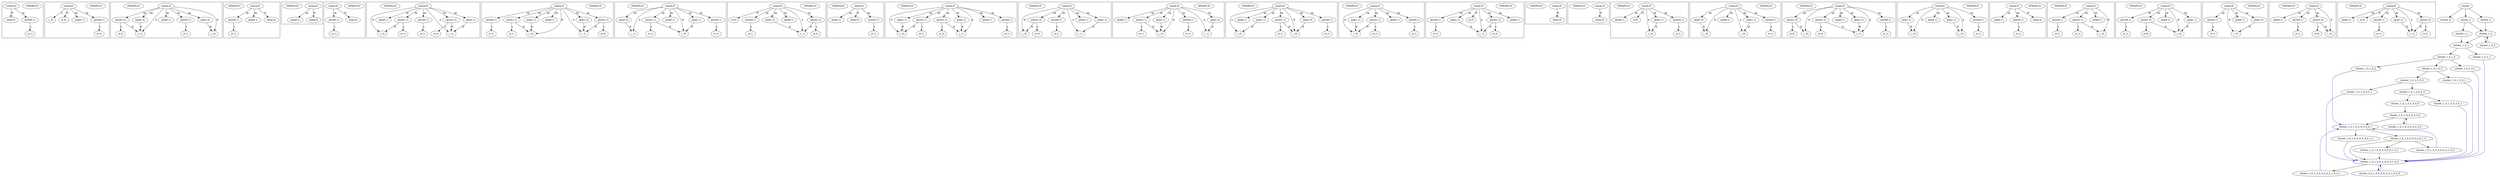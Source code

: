 digraph KMTree {

    subgraph cluster_1_1 {
        
        cluster_1_1__2 [label="(NWAPS,0)"];
        cluster_1_1__0 [label="(emp,0)"];
        cluster_1_1__4 [label="(x,1)"];
        cluster_1_1__3 [label="(stack,0)"];
        cluster_1_1__1 [label="(push0,1)"];
        cluster_1_1__1 -> cluster_1_1__4 [label="x"];
        cluster_1_1__3 -> cluster_1_1__0 [label="H"];
        cluster_1_1__3 -> cluster_1_1__1 [label="op"];
    }
    subgraph cluster_1_0_1_0_2 {
        
        cluster_1_0_1_0_2__3 [label="(_,0)"];
        cluster_1_0_1_0_2__1 [label="(x,0)"];
        cluster_1_0_1_0_2__4 [label="(NWAPS,0)"];
        cluster_1_0_1_0_2__6 [label="(x,1)"];
        cluster_1_0_1_0_2__0 [label="(pop0,1)"];
        cluster_1_0_1_0_2__5 [label="(stack,0)"];
        cluster_1_0_1_0_2__2 [label="(push0,1)"];
        cluster_1_0_1_0_2__2 -> cluster_1_0_1_0_2__6 [label="x"];
        cluster_1_0_1_0_2__5 -> cluster_1_0_1_0_2__2 [label="op"];
        cluster_1_0_1_0_2__5 -> cluster_1_0_1_0_2__0 [label="op"];
        cluster_1_0_1_0_2__5 -> cluster_1_0_1_0_2__1 [label="H"];
        cluster_1_0_1_0_2__5 -> cluster_1_0_1_0_2__3 [label="A"];
    }
    subgraph cluster_1_0_1_0_0_0_0_0_0_1_1 {
        
        cluster_1_0_1_0_0_0_0_0_0_1_1__5 [label="(x,2)"];
        cluster_1_0_1_0_0_0_0_0_0_1_1__1 [label="(_,1)"];
        cluster_1_0_1_0_0_0_0_0_0_1_1__9 [label="(stack,0)"];
        cluster_1_0_1_0_0_0_0_0_0_1_1__0 [label="(pop1,2)"];
        cluster_1_0_1_0_0_0_0_0_0_1_1__3 [label="(push0,1)"];
        cluster_1_0_1_0_0_0_0_0_0_1_1__2 [label="(pop0,1)"];
        cluster_1_0_1_0_0_0_0_0_0_1_1__4 [label="(_,0)"];
        cluster_1_0_1_0_0_0_0_0_0_1_1__8 [label="(NWAPS,0)"];
        cluster_1_0_1_0_0_0_0_0_0_1_1__7 [label="(push1,2)"];
        cluster_1_0_1_0_0_0_0_0_0_1_1__6 [label="(pop1,0)"];
        cluster_1_0_1_0_0_0_0_0_0_1_1__10 [label="(x,1)"];
        cluster_1_0_1_0_0_0_0_0_0_1_1__0 -> cluster_1_0_1_0_0_0_0_0_0_1_1__1 [label="H"];
        cluster_1_0_1_0_0_0_0_0_0_1_1__3 -> cluster_1_0_1_0_0_0_0_0_0_1_1__10 [label="x"];
        cluster_1_0_1_0_0_0_0_0_0_1_1__6 -> cluster_1_0_1_0_0_0_0_0_0_1_1__4 [label="H"];
        cluster_1_0_1_0_0_0_0_0_0_1_1__7 -> cluster_1_0_1_0_0_0_0_0_0_1_1__5 [label="x"];
        cluster_1_0_1_0_0_0_0_0_0_1_1__7 -> cluster_1_0_1_0_0_0_0_0_0_1_1__1 [label="H"];
        cluster_1_0_1_0_0_0_0_0_0_1_1__9 -> cluster_1_0_1_0_0_0_0_0_0_1_1__4 [label="H"];
        cluster_1_0_1_0_0_0_0_0_0_1_1__9 -> cluster_1_0_1_0_0_0_0_0_0_1_1__0 [label="op"];
        cluster_1_0_1_0_0_0_0_0_0_1_1__9 -> cluster_1_0_1_0_0_0_0_0_0_1_1__2 [label="op"];
        cluster_1_0_1_0_0_0_0_0_0_1_1__9 -> cluster_1_0_1_0_0_0_0_0_0_1_1__6 [label="op"];
        cluster_1_0_1_0_0_0_0_0_0_1_1__9 -> cluster_1_0_1_0_0_0_0_0_0_1_1__7 [label="op"];
        cluster_1_0_1_0_0_0_0_0_0_1_1__9 -> cluster_1_0_1_0_0_0_0_0_0_1_1__3 [label="op"];
        cluster_1_0_1_0_0_0_0_0_0_1_1__9 -> cluster_1_0_1_0_0_0_0_0_0_1_1__1 [label="A"];
    }
    subgraph cluster_1_0 {
        
        cluster_1_0__3 [label="(push0,1)"];
        cluster_1_0__2 [label="(pop0,1)"];
        cluster_1_0__5 [label="(x,1)"];
        cluster_1_0__0 [label="(stack,0)"];
        cluster_1_0__1 [label="(emp,0)"];
        cluster_1_0__4 [label="(SPAWN,0)"];
        cluster_1_0__0 -> cluster_1_0__1 [label="H"];
        cluster_1_0__0 -> cluster_1_0__3 [label="op"];
        cluster_1_0__0 -> cluster_1_0__2 [label="op"];
        cluster_1_0__3 -> cluster_1_0__5 [label="x"];
    }
    subgraph cluster_2 {
        
        cluster_2__0 [label="(stack,0)"];
        cluster_2__1 [label="(SPAWN,0)"];
        cluster_2__2 [label="(pop0,1)"];
        cluster_2__3 [label="(emp,0)"];
        cluster_2__0 -> cluster_2__3 [label="H"];
        cluster_2__0 -> cluster_2__2 [label="op"];
    }
    subgraph cluster_1 {
        
        cluster_1__1 [label="(push0,1)"];
        cluster_1__3 [label="(SPAWN,0)"];
        cluster_1__0 [label="(emp,0)"];
        cluster_1__2 [label="(stack,0)"];
        cluster_1__4 [label="(x,1)"];
        cluster_1__1 -> cluster_1__4 [label="x"];
        cluster_1__2 -> cluster_1__0 [label="H"];
        cluster_1__2 -> cluster_1__1 [label="op"];
    }
    subgraph cluster_1_0_1_0_0_0_0_0_0_1_0_1 {
        
        cluster_1_0_1_0_0_0_0_0_0_1_0_1__11 [label="(x,1)"];
        cluster_1_0_1_0_0_0_0_0_0_1_0_1__1 [label="(pop1,2)"];
        cluster_1_0_1_0_0_0_0_0_0_1_0_1__3 [label="(pop0,1)"];
        cluster_1_0_1_0_0_0_0_0_0_1_0_1__0 [label="(_,0)"];
        cluster_1_0_1_0_0_0_0_0_0_1_0_1__10 [label="(x,1)"];
        cluster_1_0_1_0_0_0_0_0_0_1_0_1__9 [label="(push1,1)"];
        cluster_1_0_1_0_0_0_0_0_0_1_0_1__6 [label="(push0,1)"];
        cluster_1_0_1_0_0_0_0_0_0_1_0_1__5 [label="(stack,0)"];
        cluster_1_0_1_0_0_0_0_0_0_1_0_1__7 [label="(x,2)"];
        cluster_1_0_1_0_0_0_0_0_0_1_0_1__8 [label="(push1,2)"];
        cluster_1_0_1_0_0_0_0_0_0_1_0_1__4 [label="(NWAPS,0)"];
        cluster_1_0_1_0_0_0_0_0_0_1_0_1__2 [label="(_,1)"];
        cluster_1_0_1_0_0_0_0_0_0_1_0_1__1 -> cluster_1_0_1_0_0_0_0_0_0_1_0_1__2 [label="H"];
        cluster_1_0_1_0_0_0_0_0_0_1_0_1__5 -> cluster_1_0_1_0_0_0_0_0_0_1_0_1__0 [label="H"];
        cluster_1_0_1_0_0_0_0_0_0_1_0_1__5 -> cluster_1_0_1_0_0_0_0_0_0_1_0_1__6 [label="op"];
        cluster_1_0_1_0_0_0_0_0_0_1_0_1__5 -> cluster_1_0_1_0_0_0_0_0_0_1_0_1__8 [label="op"];
        cluster_1_0_1_0_0_0_0_0_0_1_0_1__5 -> cluster_1_0_1_0_0_0_0_0_0_1_0_1__3 [label="op"];
        cluster_1_0_1_0_0_0_0_0_0_1_0_1__5 -> cluster_1_0_1_0_0_0_0_0_0_1_0_1__1 [label="op"];
        cluster_1_0_1_0_0_0_0_0_0_1_0_1__5 -> cluster_1_0_1_0_0_0_0_0_0_1_0_1__9 [label="op"];
        cluster_1_0_1_0_0_0_0_0_0_1_0_1__5 -> cluster_1_0_1_0_0_0_0_0_0_1_0_1__2 [label="A"];
        cluster_1_0_1_0_0_0_0_0_0_1_0_1__6 -> cluster_1_0_1_0_0_0_0_0_0_1_0_1__11 [label="x"];
        cluster_1_0_1_0_0_0_0_0_0_1_0_1__8 -> cluster_1_0_1_0_0_0_0_0_0_1_0_1__7 [label="x"];
        cluster_1_0_1_0_0_0_0_0_0_1_0_1__8 -> cluster_1_0_1_0_0_0_0_0_0_1_0_1__2 [label="H"];
        cluster_1_0_1_0_0_0_0_0_0_1_0_1__9 -> cluster_1_0_1_0_0_0_0_0_0_1_0_1__10 [label="x"];
        cluster_1_0_1_0_0_0_0_0_0_1_0_1__9 -> cluster_1_0_1_0_0_0_0_0_0_1_0_1__0 [label="H"];
    }
    subgraph cluster_1_0_1_0_0_0_0_0_0_1_0_0 {
        
        cluster_1_0_1_0_0_0_0_0_0_1_0_0__8 [label="(push1,1)"];
        cluster_1_0_1_0_0_0_0_0_0_1_0_0__3 [label="(_,1)"];
        cluster_1_0_1_0_0_0_0_0_0_1_0_0__2 [label="(NWAPS,0)"];
        cluster_1_0_1_0_0_0_0_0_0_1_0_0__6 [label="(push0,1)"];
        cluster_1_0_1_0_0_0_0_0_0_1_0_0__7 [label="(x,2)"];
        cluster_1_0_1_0_0_0_0_0_0_1_0_0__12 [label="(x,1)"];
        cluster_1_0_1_0_0_0_0_0_0_1_0_0__4 [label="(pop0,1)"];
        cluster_1_0_1_0_0_0_0_0_0_1_0_0__1 [label="(pop1,2)"];
        cluster_1_0_1_0_0_0_0_0_0_1_0_0__5 [label="(pop1,1)"];
        cluster_1_0_1_0_0_0_0_0_0_1_0_0__11 [label="(x,1)"];
        cluster_1_0_1_0_0_0_0_0_0_1_0_0__0 [label="(_,0)"];
        cluster_1_0_1_0_0_0_0_0_0_1_0_0__10 [label="(stack,0)"];
        cluster_1_0_1_0_0_0_0_0_0_1_0_0__9 [label="(push1,2)"];
        cluster_1_0_1_0_0_0_0_0_0_1_0_0__1 -> cluster_1_0_1_0_0_0_0_0_0_1_0_0__3 [label="H"];
        cluster_1_0_1_0_0_0_0_0_0_1_0_0__5 -> cluster_1_0_1_0_0_0_0_0_0_1_0_0__0 [label="H"];
        cluster_1_0_1_0_0_0_0_0_0_1_0_0__6 -> cluster_1_0_1_0_0_0_0_0_0_1_0_0__11 [label="x"];
        cluster_1_0_1_0_0_0_0_0_0_1_0_0__8 -> cluster_1_0_1_0_0_0_0_0_0_1_0_0__12 [label="x"];
        cluster_1_0_1_0_0_0_0_0_0_1_0_0__8 -> cluster_1_0_1_0_0_0_0_0_0_1_0_0__0 [label="H"];
        cluster_1_0_1_0_0_0_0_0_0_1_0_0__9 -> cluster_1_0_1_0_0_0_0_0_0_1_0_0__7 [label="x"];
        cluster_1_0_1_0_0_0_0_0_0_1_0_0__9 -> cluster_1_0_1_0_0_0_0_0_0_1_0_0__3 [label="H"];
        cluster_1_0_1_0_0_0_0_0_0_1_0_0__10 -> cluster_1_0_1_0_0_0_0_0_0_1_0_0__0 [label="H"];
        cluster_1_0_1_0_0_0_0_0_0_1_0_0__10 -> cluster_1_0_1_0_0_0_0_0_0_1_0_0__5 [label="op"];
        cluster_1_0_1_0_0_0_0_0_0_1_0_0__10 -> cluster_1_0_1_0_0_0_0_0_0_1_0_0__4 [label="op"];
        cluster_1_0_1_0_0_0_0_0_0_1_0_0__10 -> cluster_1_0_1_0_0_0_0_0_0_1_0_0__1 [label="op"];
        cluster_1_0_1_0_0_0_0_0_0_1_0_0__10 -> cluster_1_0_1_0_0_0_0_0_0_1_0_0__9 [label="op"];
        cluster_1_0_1_0_0_0_0_0_0_1_0_0__10 -> cluster_1_0_1_0_0_0_0_0_0_1_0_0__6 [label="op"];
        cluster_1_0_1_0_0_0_0_0_0_1_0_0__10 -> cluster_1_0_1_0_0_0_0_0_0_1_0_0__8 [label="op"];
        cluster_1_0_1_0_0_0_0_0_0_1_0_0__10 -> cluster_1_0_1_0_0_0_0_0_0_1_0_0__3 [label="A"];
    }
    subgraph cluster_1_0_1_0_0_0_0_0_0 {
        
        cluster_1_0_1_0_0_0_0_0_0__5 [label="(push1,1)"];
        cluster_1_0_1_0_0_0_0_0_0__10 [label="(x,1)"];
        cluster_1_0_1_0_0_0_0_0_0__2 [label="(pop1,2)"];
        cluster_1_0_1_0_0_0_0_0_0__8 [label="(stack,0)"];
        cluster_1_0_1_0_0_0_0_0_0__4 [label="(_,1)"];
        cluster_1_0_1_0_0_0_0_0_0__0 [label="(pop0,1)"];
        cluster_1_0_1_0_0_0_0_0_0__1 [label="(NWAPS,0)"];
        cluster_1_0_1_0_0_0_0_0_0__9 [label="(_,0)"];
        cluster_1_0_1_0_0_0_0_0_0__3 [label="(push0,1)"];
        cluster_1_0_1_0_0_0_0_0_0__6 [label="(x,1)"];
        cluster_1_0_1_0_0_0_0_0_0__7 [label="(pop1,1)"];
        cluster_1_0_1_0_0_0_0_0_0__2 -> cluster_1_0_1_0_0_0_0_0_0__4 [label="H"];
        cluster_1_0_1_0_0_0_0_0_0__3 -> cluster_1_0_1_0_0_0_0_0_0__10 [label="x"];
        cluster_1_0_1_0_0_0_0_0_0__5 -> cluster_1_0_1_0_0_0_0_0_0__6 [label="x"];
        cluster_1_0_1_0_0_0_0_0_0__5 -> cluster_1_0_1_0_0_0_0_0_0__9 [label="H"];
        cluster_1_0_1_0_0_0_0_0_0__7 -> cluster_1_0_1_0_0_0_0_0_0__9 [label="H"];
        cluster_1_0_1_0_0_0_0_0_0__8 -> cluster_1_0_1_0_0_0_0_0_0__9 [label="H"];
        cluster_1_0_1_0_0_0_0_0_0__8 -> cluster_1_0_1_0_0_0_0_0_0__0 [label="op"];
        cluster_1_0_1_0_0_0_0_0_0__8 -> cluster_1_0_1_0_0_0_0_0_0__3 [label="op"];
        cluster_1_0_1_0_0_0_0_0_0__8 -> cluster_1_0_1_0_0_0_0_0_0__7 [label="op"];
        cluster_1_0_1_0_0_0_0_0_0__8 -> cluster_1_0_1_0_0_0_0_0_0__5 [label="op"];
        cluster_1_0_1_0_0_0_0_0_0__8 -> cluster_1_0_1_0_0_0_0_0_0__2 [label="op"];
        cluster_1_0_1_0_0_0_0_0_0__8 -> cluster_1_0_1_0_0_0_0_0_0__4 [label="A"];
    }
    subgraph cluster_1_0_1_0_0_0_0_0_0_1_0_0_1 {
        
        cluster_1_0_1_0_0_0_0_0_0_1_0_0_1__3 [label="(x,0)"];
        cluster_1_0_1_0_0_0_0_0_0_1_0_0_1__5 [label="(push0,1)"];
        cluster_1_0_1_0_0_0_0_0_0_1_0_0_1__1 [label="(_,1)"];
        cluster_1_0_1_0_0_0_0_0_0_1_0_0_1__2 [label="(pop0,1)"];
        cluster_1_0_1_0_0_0_0_0_0_1_0_0_1__8 [label="(NWAPS,0)"];
        cluster_1_0_1_0_0_0_0_0_0_1_0_0_1__6 [label="(x,2)"];
        cluster_1_0_1_0_0_0_0_0_0_1_0_0_1__7 [label="(push1,2)"];
        cluster_1_0_1_0_0_0_0_0_0_1_0_0_1__4 [label="(stack,0)"];
        cluster_1_0_1_0_0_0_0_0_0_1_0_0_1__9 [label="(x,1)"];
        cluster_1_0_1_0_0_0_0_0_0_1_0_0_1__0 [label="(pop1,2)"];
        cluster_1_0_1_0_0_0_0_0_0_1_0_0_1__0 -> cluster_1_0_1_0_0_0_0_0_0_1_0_0_1__1 [label="H"];
        cluster_1_0_1_0_0_0_0_0_0_1_0_0_1__4 -> cluster_1_0_1_0_0_0_0_0_0_1_0_0_1__3 [label="H"];
        cluster_1_0_1_0_0_0_0_0_0_1_0_0_1__4 -> cluster_1_0_1_0_0_0_0_0_0_1_0_0_1__0 [label="op"];
        cluster_1_0_1_0_0_0_0_0_0_1_0_0_1__4 -> cluster_1_0_1_0_0_0_0_0_0_1_0_0_1__2 [label="op"];
        cluster_1_0_1_0_0_0_0_0_0_1_0_0_1__4 -> cluster_1_0_1_0_0_0_0_0_0_1_0_0_1__5 [label="op"];
        cluster_1_0_1_0_0_0_0_0_0_1_0_0_1__4 -> cluster_1_0_1_0_0_0_0_0_0_1_0_0_1__7 [label="op"];
        cluster_1_0_1_0_0_0_0_0_0_1_0_0_1__4 -> cluster_1_0_1_0_0_0_0_0_0_1_0_0_1__1 [label="A"];
        cluster_1_0_1_0_0_0_0_0_0_1_0_0_1__5 -> cluster_1_0_1_0_0_0_0_0_0_1_0_0_1__9 [label="x"];
        cluster_1_0_1_0_0_0_0_0_0_1_0_0_1__7 -> cluster_1_0_1_0_0_0_0_0_0_1_0_0_1__6 [label="x"];
        cluster_1_0_1_0_0_0_0_0_0_1_0_0_1__7 -> cluster_1_0_1_0_0_0_0_0_0_1_0_0_1__1 [label="H"];
    }
    subgraph cluster_1_0_0 {
        
        cluster_1_0_0__4 [label="(stack,0)"];
        cluster_1_0_0__1 [label="(pop0,1)"];
        cluster_1_0_0__0 [label="(emp,0)"];
        cluster_1_0_0__5 [label="(x,1)"];
        cluster_1_0_0__2 [label="(push0,1)"];
        cluster_1_0_0__3 [label="(SPAWN,0)"];
        cluster_1_0_0__2 -> cluster_1_0_0__5 [label="x"];
        cluster_1_0_0__4 -> cluster_1_0_0__0 [label="H"];
        cluster_1_0_0__4 -> cluster_1_0_0__2 [label="op"];
        cluster_1_0_0__4 -> cluster_1_0_0__1 [label="op"];
    }
    subgraph cluster_1_0_1_0_0_0_0_0_0_1_0_0_0 {
        
        cluster_1_0_1_0_0_0_0_0_0_1_0_0_0__3 [label="(_,0)"];
        cluster_1_0_1_0_0_0_0_0_0_1_0_0_0__1 [label="(_,1)"];
        cluster_1_0_1_0_0_0_0_0_0_1_0_0_0__12 [label="(x,1)"];
        cluster_1_0_1_0_0_0_0_0_0_1_0_0_0__4 [label="(pop1,1)"];
        cluster_1_0_1_0_0_0_0_0_0_1_0_0_0__9 [label="(push1,2)"];
        cluster_1_0_1_0_0_0_0_0_0_1_0_0_0__10 [label="(stack,0)"];
        cluster_1_0_1_0_0_0_0_0_0_1_0_0_0__11 [label="(x,1)"];
        cluster_1_0_1_0_0_0_0_0_0_1_0_0_0__7 [label="(x,2)"];
        cluster_1_0_1_0_0_0_0_0_0_1_0_0_0__8 [label="(push1,1)"];
        cluster_1_0_1_0_0_0_0_0_0_1_0_0_0__6 [label="(push0,1)"];
        cluster_1_0_1_0_0_0_0_0_0_1_0_0_0__2 [label="(pop0,1)"];
        cluster_1_0_1_0_0_0_0_0_0_1_0_0_0__0 [label="(pop1,2)"];
        cluster_1_0_1_0_0_0_0_0_0_1_0_0_0__5 [label="(NWAPS,0)"];
        cluster_1_0_1_0_0_0_0_0_0_1_0_0_0__0 -> cluster_1_0_1_0_0_0_0_0_0_1_0_0_0__1 [label="H"];
        cluster_1_0_1_0_0_0_0_0_0_1_0_0_0__4 -> cluster_1_0_1_0_0_0_0_0_0_1_0_0_0__3 [label="H"];
        cluster_1_0_1_0_0_0_0_0_0_1_0_0_0__6 -> cluster_1_0_1_0_0_0_0_0_0_1_0_0_0__11 [label="x"];
        cluster_1_0_1_0_0_0_0_0_0_1_0_0_0__8 -> cluster_1_0_1_0_0_0_0_0_0_1_0_0_0__12 [label="x"];
        cluster_1_0_1_0_0_0_0_0_0_1_0_0_0__8 -> cluster_1_0_1_0_0_0_0_0_0_1_0_0_0__3 [label="H"];
        cluster_1_0_1_0_0_0_0_0_0_1_0_0_0__9 -> cluster_1_0_1_0_0_0_0_0_0_1_0_0_0__7 [label="x"];
        cluster_1_0_1_0_0_0_0_0_0_1_0_0_0__9 -> cluster_1_0_1_0_0_0_0_0_0_1_0_0_0__1 [label="H"];
        cluster_1_0_1_0_0_0_0_0_0_1_0_0_0__10 -> cluster_1_0_1_0_0_0_0_0_0_1_0_0_0__3 [label="H"];
        cluster_1_0_1_0_0_0_0_0_0_1_0_0_0__10 -> cluster_1_0_1_0_0_0_0_0_0_1_0_0_0__2 [label="op"];
        cluster_1_0_1_0_0_0_0_0_0_1_0_0_0__10 -> cluster_1_0_1_0_0_0_0_0_0_1_0_0_0__6 [label="op"];
        cluster_1_0_1_0_0_0_0_0_0_1_0_0_0__10 -> cluster_1_0_1_0_0_0_0_0_0_1_0_0_0__0 [label="op"];
        cluster_1_0_1_0_0_0_0_0_0_1_0_0_0__10 -> cluster_1_0_1_0_0_0_0_0_0_1_0_0_0__4 [label="op"];
        cluster_1_0_1_0_0_0_0_0_0_1_0_0_0__10 -> cluster_1_0_1_0_0_0_0_0_0_1_0_0_0__9 [label="op"];
        cluster_1_0_1_0_0_0_0_0_0_1_0_0_0__10 -> cluster_1_0_1_0_0_0_0_0_0_1_0_0_0__8 [label="op"];
        cluster_1_0_1_0_0_0_0_0_0_1_0_0_0__10 -> cluster_1_0_1_0_0_0_0_0_0_1_0_0_0__1 [label="A"];
    }
    subgraph cluster_1_0_1_0_0_0_1 {
        
        cluster_1_0_1_0_0_0_1__7 [label="(stack,0)"];
        cluster_1_0_1_0_0_0_1__9 [label="(x,1)"];
        cluster_1_0_1_0_0_0_1__0 [label="(push1,0)"];
        cluster_1_0_1_0_0_0_1__4 [label="(NWAPS,0)"];
        cluster_1_0_1_0_0_0_1__6 [label="(_,0)"];
        cluster_1_0_1_0_0_0_1__3 [label="(push0,1)"];
        cluster_1_0_1_0_0_0_1__1 [label="(_,1)"];
        cluster_1_0_1_0_0_0_1__2 [label="(pop0,1)"];
        cluster_1_0_1_0_0_0_1__5 [label="(pop1,2)"];
        cluster_1_0_1_0_0_0_1__8 [label="(x,0)"];
        cluster_1_0_1_0_0_0_1__0 -> cluster_1_0_1_0_0_0_1__8 [label="x"];
        cluster_1_0_1_0_0_0_1__0 -> cluster_1_0_1_0_0_0_1__6 [label="H"];
        cluster_1_0_1_0_0_0_1__3 -> cluster_1_0_1_0_0_0_1__9 [label="x"];
        cluster_1_0_1_0_0_0_1__5 -> cluster_1_0_1_0_0_0_1__1 [label="H"];
        cluster_1_0_1_0_0_0_1__7 -> cluster_1_0_1_0_0_0_1__6 [label="H"];
        cluster_1_0_1_0_0_0_1__7 -> cluster_1_0_1_0_0_0_1__3 [label="op"];
        cluster_1_0_1_0_0_0_1__7 -> cluster_1_0_1_0_0_0_1__2 [label="op"];
        cluster_1_0_1_0_0_0_1__7 -> cluster_1_0_1_0_0_0_1__5 [label="op"];
        cluster_1_0_1_0_0_0_1__7 -> cluster_1_0_1_0_0_0_1__0 [label="op"];
        cluster_1_0_1_0_0_0_1__7 -> cluster_1_0_1_0_0_0_1__1 [label="A"];
    }
    subgraph cluster_1_0_1_0_0_0_0_0_0_0 {
        
        cluster_1_0_1_0_0_0_0_0_0_0__8 [label="(NWAPS,0)"];
        cluster_1_0_1_0_0_0_0_0_0_0__0 [label="(pop0,1)"];
        cluster_1_0_1_0_0_0_0_0_0_0__5 [label="(push1,1)"];
        cluster_1_0_1_0_0_0_0_0_0_0__9 [label="(stack,0)"];
        cluster_1_0_1_0_0_0_0_0_0_0__3 [label="(_,0)"];
        cluster_1_0_1_0_0_0_0_0_0_0__2 [label="(push0,1)"];
        cluster_1_0_1_0_0_0_0_0_0_0__1 [label="(pop1,2)"];
        cluster_1_0_1_0_0_0_0_0_0_0__7 [label="(pop1,1)"];
        cluster_1_0_1_0_0_0_0_0_0_0__6 [label="(x,1)"];
        cluster_1_0_1_0_0_0_0_0_0_0__10 [label="(x,1)"];
        cluster_1_0_1_0_0_0_0_0_0_0__4 [label="(_,1)"];
        cluster_1_0_1_0_0_0_0_0_0_0__1 -> cluster_1_0_1_0_0_0_0_0_0_0__4 [label="H"];
        cluster_1_0_1_0_0_0_0_0_0_0__2 -> cluster_1_0_1_0_0_0_0_0_0_0__10 [label="x"];
        cluster_1_0_1_0_0_0_0_0_0_0__5 -> cluster_1_0_1_0_0_0_0_0_0_0__6 [label="x"];
        cluster_1_0_1_0_0_0_0_0_0_0__5 -> cluster_1_0_1_0_0_0_0_0_0_0__3 [label="H"];
        cluster_1_0_1_0_0_0_0_0_0_0__7 -> cluster_1_0_1_0_0_0_0_0_0_0__3 [label="H"];
        cluster_1_0_1_0_0_0_0_0_0_0__9 -> cluster_1_0_1_0_0_0_0_0_0_0__3 [label="H"];
        cluster_1_0_1_0_0_0_0_0_0_0__9 -> cluster_1_0_1_0_0_0_0_0_0_0__1 [label="op"];
        cluster_1_0_1_0_0_0_0_0_0_0__9 -> cluster_1_0_1_0_0_0_0_0_0_0__7 [label="op"];
        cluster_1_0_1_0_0_0_0_0_0_0__9 -> cluster_1_0_1_0_0_0_0_0_0_0__0 [label="op"];
        cluster_1_0_1_0_0_0_0_0_0_0__9 -> cluster_1_0_1_0_0_0_0_0_0_0__2 [label="op"];
        cluster_1_0_1_0_0_0_0_0_0_0__9 -> cluster_1_0_1_0_0_0_0_0_0_0__5 [label="op"];
        cluster_1_0_1_0_0_0_0_0_0_0__9 -> cluster_1_0_1_0_0_0_0_0_0_0__4 [label="A"];
    }
    subgraph cluster_1_0_1_0_0_0_0_1 {
        
        cluster_1_0_1_0_0_0_0_1__8 [label="(pop1,1)"];
        cluster_1_0_1_0_0_0_0_1__2 [label="(pop0,1)"];
        cluster_1_0_1_0_0_0_0_1__4 [label="(stack,0)"];
        cluster_1_0_1_0_0_0_0_1__3 [label="(push1,1)"];
        cluster_1_0_1_0_0_0_0_1__10 [label="(NWAPS,0)"];
        cluster_1_0_1_0_0_0_0_1__7 [label="(_,0)"];
        cluster_1_0_1_0_0_0_0_1__9 [label="(x,1)"];
        cluster_1_0_1_0_0_0_0_1__6 [label="(pop1,0)"];
        cluster_1_0_1_0_0_0_0_1__0 [label="(x,1)"];
        cluster_1_0_1_0_0_0_0_1__5 [label="(push0,1)"];
        cluster_1_0_1_0_0_0_0_1__1 [label="(_,0)"];
        cluster_1_0_1_0_0_0_0_1__3 -> cluster_1_0_1_0_0_0_0_1__0 [label="x"];
        cluster_1_0_1_0_0_0_0_1__3 -> cluster_1_0_1_0_0_0_0_1__1 [label="H"];
        cluster_1_0_1_0_0_0_0_1__4 -> cluster_1_0_1_0_0_0_0_1__1 [label="H"];
        cluster_1_0_1_0_0_0_0_1__4 -> cluster_1_0_1_0_0_0_0_1__8 [label="op"];
        cluster_1_0_1_0_0_0_0_1__4 -> cluster_1_0_1_0_0_0_0_1__6 [label="op"];
        cluster_1_0_1_0_0_0_0_1__4 -> cluster_1_0_1_0_0_0_0_1__3 [label="op"];
        cluster_1_0_1_0_0_0_0_1__4 -> cluster_1_0_1_0_0_0_0_1__5 [label="op"];
        cluster_1_0_1_0_0_0_0_1__4 -> cluster_1_0_1_0_0_0_0_1__2 [label="op"];
        cluster_1_0_1_0_0_0_0_1__4 -> cluster_1_0_1_0_0_0_0_1__7 [label="A"];
        cluster_1_0_1_0_0_0_0_1__5 -> cluster_1_0_1_0_0_0_0_1__9 [label="x"];
        cluster_1_0_1_0_0_0_0_1__6 -> cluster_1_0_1_0_0_0_0_1__1 [label="H"];
        cluster_1_0_1_0_0_0_0_1__8 -> cluster_1_0_1_0_0_0_0_1__7 [label="H"];
    }
    subgraph cluster_1_0_1_0_0_1 {
        
        cluster_1_0_1_0_0_1__3 [label="(_,0)"];
        cluster_1_0_1_0_0_1__7 [label="(pop1,1)"];
        cluster_1_0_1_0_0_1__5 [label="(stack,0)"];
        cluster_1_0_1_0_0_1__8 [label="(x,1)"];
        cluster_1_0_1_0_0_1__6 [label="(NWAPS,0)"];
        cluster_1_0_1_0_0_1__4 [label="(push0,1)"];
        cluster_1_0_1_0_0_1__1 [label="(x,1)"];
        cluster_1_0_1_0_0_1__2 [label="(pop0,1)"];
        cluster_1_0_1_0_0_1__0 [label="(push1,1)"];
        cluster_1_0_1_0_0_1__0 -> cluster_1_0_1_0_0_1__1 [label="x"];
        cluster_1_0_1_0_0_1__0 -> cluster_1_0_1_0_0_1__3 [label="H"];
        cluster_1_0_1_0_0_1__4 -> cluster_1_0_1_0_0_1__8 [label="x"];
        cluster_1_0_1_0_0_1__5 -> cluster_1_0_1_0_0_1__3 [label="H"];
        cluster_1_0_1_0_0_1__5 -> cluster_1_0_1_0_0_1__0 [label="op"];
        cluster_1_0_1_0_0_1__5 -> cluster_1_0_1_0_0_1__2 [label="op"];
        cluster_1_0_1_0_0_1__5 -> cluster_1_0_1_0_0_1__4 [label="op"];
        cluster_1_0_1_0_0_1__5 -> cluster_1_0_1_0_0_1__7 [label="op"];
        cluster_1_0_1_0_0_1__7 -> cluster_1_0_1_0_0_1__3 [label="H"];
    }
    subgraph cluster_1_0_1_0_0_0_0_0_0_1 {
        
        cluster_1_0_1_0_0_0_0_0_0_1__8 [label="(push1,2)"];
        cluster_1_0_1_0_0_0_0_0_0_1__7 [label="(NWAPS,0)"];
        cluster_1_0_1_0_0_0_0_0_0_1__3 [label="(push0,1)"];
        cluster_1_0_1_0_0_0_0_0_0_1__5 [label="(stack,0)"];
        cluster_1_0_1_0_0_0_0_0_0_1__4 [label="(x,2)"];
        cluster_1_0_1_0_0_0_0_0_0_1__6 [label="(x,0)"];
        cluster_1_0_1_0_0_0_0_0_0_1__0 [label="(pop1,2)"];
        cluster_1_0_1_0_0_0_0_0_0_1__1 [label="(_,1)"];
        cluster_1_0_1_0_0_0_0_0_0_1__2 [label="(pop0,1)"];
        cluster_1_0_1_0_0_0_0_0_0_1__9 [label="(x,1)"];
        cluster_1_0_1_0_0_0_0_0_0_1__0 -> cluster_1_0_1_0_0_0_0_0_0_1__1 [label="H"];
        cluster_1_0_1_0_0_0_0_0_0_1__3 -> cluster_1_0_1_0_0_0_0_0_0_1__9 [label="x"];
        cluster_1_0_1_0_0_0_0_0_0_1__5 -> cluster_1_0_1_0_0_0_0_0_0_1__6 [label="H"];
        cluster_1_0_1_0_0_0_0_0_0_1__5 -> cluster_1_0_1_0_0_0_0_0_0_1__0 [label="op"];
        cluster_1_0_1_0_0_0_0_0_0_1__5 -> cluster_1_0_1_0_0_0_0_0_0_1__2 [label="op"];
        cluster_1_0_1_0_0_0_0_0_0_1__5 -> cluster_1_0_1_0_0_0_0_0_0_1__3 [label="op"];
        cluster_1_0_1_0_0_0_0_0_0_1__5 -> cluster_1_0_1_0_0_0_0_0_0_1__8 [label="op"];
        cluster_1_0_1_0_0_0_0_0_0_1__5 -> cluster_1_0_1_0_0_0_0_0_0_1__1 [label="A"];
        cluster_1_0_1_0_0_0_0_0_0_1__8 -> cluster_1_0_1_0_0_0_0_0_0_1__4 [label="x"];
        cluster_1_0_1_0_0_0_0_0_0_1__8 -> cluster_1_0_1_0_0_0_0_0_0_1__1 [label="H"];
    }
    subgraph cluster {
        
        cluster__0 [label="(emp,0)"];
        cluster__1 [label="(stack,0)"];
        cluster__2 [label="(SPAWN,0)"];
        cluster__1 -> cluster__0 [label="H"];
    }
    subgraph cluster_0 {
        
        cluster_0__0 [label="(emp,0)"];
        cluster_0__1 [label="(stack,0)"];
        cluster_0__2 [label="(NWAPS,0)"];
        cluster_0__1 -> cluster_0__0 [label="H"];
    }
    subgraph cluster_1_0_1_0_0_0 {
        
        cluster_1_0_1_0_0_0__1 [label="(pop0,1)"];
        cluster_1_0_1_0_0_0__3 [label="(x,0)"];
        cluster_1_0_1_0_0_0__5 [label="(_,0)"];
        cluster_1_0_1_0_0_0__2 [label="(push0,1)"];
        cluster_1_0_1_0_0_0__7 [label="(x,1)"];
        cluster_1_0_1_0_0_0__4 [label="(stack,0)"];
        cluster_1_0_1_0_0_0__6 [label="(pop1,1)"];
        cluster_1_0_1_0_0_0__0 [label="(NWAPS,0)"];
        cluster_1_0_1_0_0_0__2 -> cluster_1_0_1_0_0_0__7 [label="x"];
        cluster_1_0_1_0_0_0__4 -> cluster_1_0_1_0_0_0__2 [label="op"];
        cluster_1_0_1_0_0_0__4 -> cluster_1_0_1_0_0_0__1 [label="op"];
        cluster_1_0_1_0_0_0__4 -> cluster_1_0_1_0_0_0__6 [label="op"];
        cluster_1_0_1_0_0_0__4 -> cluster_1_0_1_0_0_0__3 [label="H"];
        cluster_1_0_1_0_0_0__4 -> cluster_1_0_1_0_0_0__5 [label="A"];
        cluster_1_0_1_0_0_0__6 -> cluster_1_0_1_0_0_0__5 [label="H"];
    }
    subgraph cluster_1_0_1_0_0_0_0 {
        
        cluster_1_0_1_0_0_0_0__0 [label="(NWAPS,0)"];
        cluster_1_0_1_0_0_0_0__4 [label="(stack,0)"];
        cluster_1_0_1_0_0_0_0__8 [label="(x,1)"];
        cluster_1_0_1_0_0_0_0__7 [label="(pop1,1)"];
        cluster_1_0_1_0_0_0_0__5 [label="(pop1,0)"];
        cluster_1_0_1_0_0_0_0__1 [label="(pop0,1)"];
        cluster_1_0_1_0_0_0_0__3 [label="(_,0)"];
        cluster_1_0_1_0_0_0_0__6 [label="(_,0)"];
        cluster_1_0_1_0_0_0_0__2 [label="(push0,1)"];
        cluster_1_0_1_0_0_0_0__2 -> cluster_1_0_1_0_0_0_0__8 [label="x"];
        cluster_1_0_1_0_0_0_0__4 -> cluster_1_0_1_0_0_0_0__2 [label="op"];
        cluster_1_0_1_0_0_0_0__4 -> cluster_1_0_1_0_0_0_0__1 [label="op"];
        cluster_1_0_1_0_0_0_0__4 -> cluster_1_0_1_0_0_0_0__7 [label="op"];
        cluster_1_0_1_0_0_0_0__4 -> cluster_1_0_1_0_0_0_0__5 [label="op"];
        cluster_1_0_1_0_0_0_0__4 -> cluster_1_0_1_0_0_0_0__6 [label="A"];
        cluster_1_0_1_0_0_0_0__4 -> cluster_1_0_1_0_0_0_0__3 [label="H"];
        cluster_1_0_1_0_0_0_0__5 -> cluster_1_0_1_0_0_0_0__3 [label="H"];
        cluster_1_0_1_0_0_0_0__7 -> cluster_1_0_1_0_0_0_0__6 [label="H"];
    }
    subgraph cluster_1_0_1_0_0_0_0_0_0_1_0 {
        
        cluster_1_0_1_0_0_0_0_0_0_1_0__4 [label="(push1,0)"];
        cluster_1_0_1_0_0_0_0_0_0_1_0__8 [label="(push1,2)"];
        cluster_1_0_1_0_0_0_0_0_0_1_0__9 [label="(_,0)"];
        cluster_1_0_1_0_0_0_0_0_0_1_0__10 [label="(x,0)"];
        cluster_1_0_1_0_0_0_0_0_0_1_0__11 [label="(x,1)"];
        cluster_1_0_1_0_0_0_0_0_0_1_0__3 [label="(pop0,1)"];
        cluster_1_0_1_0_0_0_0_0_0_1_0__2 [label="(_,1)"];
        cluster_1_0_1_0_0_0_0_0_0_1_0__1 [label="(pop1,2)"];
        cluster_1_0_1_0_0_0_0_0_0_1_0__5 [label="(push0,1)"];
        cluster_1_0_1_0_0_0_0_0_0_1_0__7 [label="(stack,0)"];
        cluster_1_0_1_0_0_0_0_0_0_1_0__0 [label="(NWAPS,0)"];
        cluster_1_0_1_0_0_0_0_0_0_1_0__6 [label="(x,2)"];
        cluster_1_0_1_0_0_0_0_0_0_1_0__1 -> cluster_1_0_1_0_0_0_0_0_0_1_0__2 [label="H"];
        cluster_1_0_1_0_0_0_0_0_0_1_0__4 -> cluster_1_0_1_0_0_0_0_0_0_1_0__10 [label="x"];
        cluster_1_0_1_0_0_0_0_0_0_1_0__4 -> cluster_1_0_1_0_0_0_0_0_0_1_0__9 [label="H"];
        cluster_1_0_1_0_0_0_0_0_0_1_0__5 -> cluster_1_0_1_0_0_0_0_0_0_1_0__11 [label="x"];
        cluster_1_0_1_0_0_0_0_0_0_1_0__7 -> cluster_1_0_1_0_0_0_0_0_0_1_0__9 [label="H"];
        cluster_1_0_1_0_0_0_0_0_0_1_0__7 -> cluster_1_0_1_0_0_0_0_0_0_1_0__8 [label="op"];
        cluster_1_0_1_0_0_0_0_0_0_1_0__7 -> cluster_1_0_1_0_0_0_0_0_0_1_0__5 [label="op"];
        cluster_1_0_1_0_0_0_0_0_0_1_0__7 -> cluster_1_0_1_0_0_0_0_0_0_1_0__3 [label="op"];
        cluster_1_0_1_0_0_0_0_0_0_1_0__7 -> cluster_1_0_1_0_0_0_0_0_0_1_0__1 [label="op"];
        cluster_1_0_1_0_0_0_0_0_0_1_0__7 -> cluster_1_0_1_0_0_0_0_0_0_1_0__4 [label="op"];
        cluster_1_0_1_0_0_0_0_0_0_1_0__7 -> cluster_1_0_1_0_0_0_0_0_0_1_0__2 [label="A"];
        cluster_1_0_1_0_0_0_0_0_0_1_0__8 -> cluster_1_0_1_0_0_0_0_0_0_1_0__6 [label="x"];
        cluster_1_0_1_0_0_0_0_0_0_1_0__8 -> cluster_1_0_1_0_0_0_0_0_0_1_0__2 [label="H"];
    }
    subgraph cluster_1_0_1_0_0_0_0_0 {
        
        cluster_1_0_1_0_0_0_0_0__4 [label="(pop1,1)"];
        cluster_1_0_1_0_0_0_0_0__0 [label="(NWAPS,0)"];
        cluster_1_0_1_0_0_0_0_0__6 [label="(pop1,1)"];
        cluster_1_0_1_0_0_0_0_0__1 [label="(pop0,1)"];
        cluster_1_0_1_0_0_0_0_0__7 [label="(_,0)"];
        cluster_1_0_1_0_0_0_0_0__3 [label="(push0,1)"];
        cluster_1_0_1_0_0_0_0_0__5 [label="(_,0)"];
        cluster_1_0_1_0_0_0_0_0__8 [label="(x,1)"];
        cluster_1_0_1_0_0_0_0_0__2 [label="(stack,0)"];
        cluster_1_0_1_0_0_0_0_0__2 -> cluster_1_0_1_0_0_0_0_0__7 [label="H"];
        cluster_1_0_1_0_0_0_0_0__2 -> cluster_1_0_1_0_0_0_0_0__1 [label="op"];
        cluster_1_0_1_0_0_0_0_0__2 -> cluster_1_0_1_0_0_0_0_0__3 [label="op"];
        cluster_1_0_1_0_0_0_0_0__2 -> cluster_1_0_1_0_0_0_0_0__4 [label="op"];
        cluster_1_0_1_0_0_0_0_0__2 -> cluster_1_0_1_0_0_0_0_0__6 [label="op"];
        cluster_1_0_1_0_0_0_0_0__2 -> cluster_1_0_1_0_0_0_0_0__5 [label="A"];
        cluster_1_0_1_0_0_0_0_0__3 -> cluster_1_0_1_0_0_0_0_0__8 [label="x"];
        cluster_1_0_1_0_0_0_0_0__4 -> cluster_1_0_1_0_0_0_0_0__7 [label="H"];
        cluster_1_0_1_0_0_0_0_0__6 -> cluster_1_0_1_0_0_0_0_0__5 [label="H"];
    }
    subgraph cluster_1_0_1 {
        
        cluster_1_0_1__5 [label="(x,1)"];
        cluster_1_0_1__3 [label="(pop0,1)"];
        cluster_1_0_1__0 [label="(NWAPS,0)"];
        cluster_1_0_1__4 [label="(push0,1)"];
        cluster_1_0_1__2 [label="(emp,0)"];
        cluster_1_0_1__1 [label="(stack,0)"];
        cluster_1_0_1__1 -> cluster_1_0_1__2 [label="H"];
        cluster_1_0_1__1 -> cluster_1_0_1__4 [label="op"];
        cluster_1_0_1__1 -> cluster_1_0_1__3 [label="op"];
        cluster_1_0_1__4 -> cluster_1_0_1__5 [label="x"];
    }
    subgraph cluster_1_0_1_0_1 {
        
        cluster_1_0_1_0_1__3 [label="(push0,1)"];
        cluster_1_0_1_0_1__7 [label="(x,1)"];
        cluster_1_0_1_0_1__1 [label="(stack,0)"];
        cluster_1_0_1_0_1__0 [label="(NWAPS,0)"];
        cluster_1_0_1_0_1__6 [label="(push1,1)"];
        cluster_1_0_1_0_1__5 [label="(x,1)"];
        cluster_1_0_1_0_1__2 [label="(pop0,1)"];
        cluster_1_0_1_0_1__4 [label="(_,0)"];
        cluster_1_0_1_0_1__1 -> cluster_1_0_1_0_1__4 [label="H"];
        cluster_1_0_1_0_1__1 -> cluster_1_0_1_0_1__3 [label="op"];
        cluster_1_0_1_0_1__1 -> cluster_1_0_1_0_1__2 [label="op"];
        cluster_1_0_1_0_1__1 -> cluster_1_0_1_0_1__6 [label="op"];
        cluster_1_0_1_0_1__3 -> cluster_1_0_1_0_1__7 [label="x"];
        cluster_1_0_1_0_1__6 -> cluster_1_0_1_0_1__5 [label="x"];
        cluster_1_0_1_0_1__6 -> cluster_1_0_1_0_1__4 [label="H"];
    }
    subgraph cluster_1_0_1_0_0 {
        
        cluster_1_0_1_0_0__8 [label="(x,1)"];
        cluster_1_0_1_0_0__4 [label="(push0,1)"];
        cluster_1_0_1_0_0__2 [label="(push1,0)"];
        cluster_1_0_1_0_0__1 [label="(stack,0)"];
        cluster_1_0_1_0_0__6 [label="(NWAPS,0)"];
        cluster_1_0_1_0_0__3 [label="(pop0,1)"];
        cluster_1_0_1_0_0__5 [label="(x,0)"];
        cluster_1_0_1_0_0__0 [label="(_,0)"];
        cluster_1_0_1_0_0__7 [label="(pop1,1)"];
        cluster_1_0_1_0_0__1 -> cluster_1_0_1_0_0__0 [label="H"];
        cluster_1_0_1_0_0__1 -> cluster_1_0_1_0_0__4 [label="op"];
        cluster_1_0_1_0_0__1 -> cluster_1_0_1_0_0__3 [label="op"];
        cluster_1_0_1_0_0__1 -> cluster_1_0_1_0_0__2 [label="op"];
        cluster_1_0_1_0_0__1 -> cluster_1_0_1_0_0__7 [label="op"];
        cluster_1_0_1_0_0__2 -> cluster_1_0_1_0_0__5 [label="x"];
        cluster_1_0_1_0_0__2 -> cluster_1_0_1_0_0__0 [label="H"];
        cluster_1_0_1_0_0__4 -> cluster_1_0_1_0_0__8 [label="x"];
        cluster_1_0_1_0_0__7 -> cluster_1_0_1_0_0__0 [label="H"];
    }
    subgraph cluster_1_0_1_1 {
        
        cluster_1_0_1_1__5 [label="(NWAPS,0)"];
        cluster_1_0_1_1__2 [label="(push0,1)"];
        cluster_1_0_1_1__0 [label="(_,0)"];
        cluster_1_0_1_1__6 [label="(x,1)"];
        cluster_1_0_1_1__3 [label="(stack,0)"];
        cluster_1_0_1_1__1 [label="(pop0,1)"];
        cluster_1_0_1_1__4 [label="(pop1,0)"];
        cluster_1_0_1_1__2 -> cluster_1_0_1_1__6 [label="x"];
        cluster_1_0_1_1__3 -> cluster_1_0_1_1__2 [label="op"];
        cluster_1_0_1_1__3 -> cluster_1_0_1_1__1 [label="op"];
        cluster_1_0_1_1__3 -> cluster_1_0_1_1__4 [label="op"];
        cluster_1_0_1_1__3 -> cluster_1_0_1_1__0 [label="H"];
        cluster_1_0_1_1__4 -> cluster_1_0_1_1__0 [label="H"];
    }
    subgraph cluster_1_0_1_0 {
        
        cluster_1_0_1_0__2 [label="(pop0,1)"];
        cluster_1_0_1_0__6 [label="(stack,0)"];
        cluster_1_0_1_0__7 [label="(x,1)"];
        cluster_1_0_1_0__3 [label="(push0,1)"];
        cluster_1_0_1_0__4 [label="(x,0)"];
        cluster_1_0_1_0__1 [label="(push1,0)"];
        cluster_1_0_1_0__0 [label="(NWAPS,0)"];
        cluster_1_0_1_0__5 [label="(_,0)"];
        cluster_1_0_1_0__1 -> cluster_1_0_1_0__4 [label="x"];
        cluster_1_0_1_0__1 -> cluster_1_0_1_0__5 [label="H"];
        cluster_1_0_1_0__3 -> cluster_1_0_1_0__7 [label="x"];
        cluster_1_0_1_0__6 -> cluster_1_0_1_0__3 [label="op"];
        cluster_1_0_1_0__6 -> cluster_1_0_1_0__2 [label="op"];
        cluster_1_0_1_0__6 -> cluster_1_0_1_0__1 [label="op"];
        cluster_1_0_1_0__6 -> cluster_1_0_1_0__5 [label="H"];
    }
    subgraph cluster_1_0_1_0_0_0_0_0_0_1_0_2 {
        
        cluster_1_0_1_0_0_0_0_0_0_1_0_2__2 [label="(pop0,1)"];
        cluster_1_0_1_0_0_0_0_0_0_1_0_2__8 [label="(stack,0)"];
        cluster_1_0_1_0_0_0_0_0_0_1_0_2__4 [label="(x,0)"];
        cluster_1_0_1_0_0_0_0_0_0_1_0_2__5 [label="(x,2)"];
        cluster_1_0_1_0_0_0_0_0_0_1_0_2__3 [label="(push0,1)"];
        cluster_1_0_1_0_0_0_0_0_0_1_0_2__6 [label="(NWAPS,0)"];
        cluster_1_0_1_0_0_0_0_0_0_1_0_2__9 [label="(x,1)"];
        cluster_1_0_1_0_0_0_0_0_0_1_0_2__0 [label="(pop1,2)"];
        cluster_1_0_1_0_0_0_0_0_0_1_0_2__7 [label="(push1,2)"];
        cluster_1_0_1_0_0_0_0_0_0_1_0_2__1 [label="(_,1)"];
        cluster_1_0_1_0_0_0_0_0_0_1_0_2__0 -> cluster_1_0_1_0_0_0_0_0_0_1_0_2__1 [label="H"];
        cluster_1_0_1_0_0_0_0_0_0_1_0_2__3 -> cluster_1_0_1_0_0_0_0_0_0_1_0_2__9 [label="x"];
        cluster_1_0_1_0_0_0_0_0_0_1_0_2__7 -> cluster_1_0_1_0_0_0_0_0_0_1_0_2__5 [label="x"];
        cluster_1_0_1_0_0_0_0_0_0_1_0_2__7 -> cluster_1_0_1_0_0_0_0_0_0_1_0_2__1 [label="H"];
        cluster_1_0_1_0_0_0_0_0_0_1_0_2__8 -> cluster_1_0_1_0_0_0_0_0_0_1_0_2__4 [label="H"];
        cluster_1_0_1_0_0_0_0_0_0_1_0_2__8 -> cluster_1_0_1_0_0_0_0_0_0_1_0_2__0 [label="op"];
        cluster_1_0_1_0_0_0_0_0_0_1_0_2__8 -> cluster_1_0_1_0_0_0_0_0_0_1_0_2__2 [label="op"];
        cluster_1_0_1_0_0_0_0_0_0_1_0_2__8 -> cluster_1_0_1_0_0_0_0_0_0_1_0_2__3 [label="op"];
        cluster_1_0_1_0_0_0_0_0_0_1_0_2__8 -> cluster_1_0_1_0_0_0_0_0_0_1_0_2__7 [label="op"];
        cluster_1_0_1_0_0_0_0_0_0_1_0_2__8 -> cluster_1_0_1_0_0_0_0_0_0_1_0_2__1 [label="A"];
    }
    cluster -> cluster_0;
    cluster -> cluster_1;
    cluster_1 -> cluster_1_0;
    cluster_1_0 -> cluster_1_0_0;
    cluster_1_0 -> cluster_1_0_1;
    cluster_1_0_1 -> cluster_1_0_1_0;
    cluster_1_0_1_0 -> cluster_1_0_1_0_0;
    cluster_1_0_1_0_0 -> cluster_1_0_1_0_0_0;
    cluster_1_0_1_0_0_0 -> cluster_1_0_1_0_0_0_0;
    cluster_1_0_1_0_0_0_0 -> cluster_1_0_1_0_0_0_0_0;
    cluster_1_0_1_0_0_0_0_0 -> cluster_1_0_1_0_0_0_0_0_0;
    cluster_1_0_1_0_0_0_0_0_0 -> cluster_1_0_1_0_0_0_0_0_0_0;
    cluster_1_0_1_0_0_0_0_0_0 -> cluster_1_0_1_0_0_0_0_0_0_1;
    cluster_1_0_1_0_0_0_0_0_0_1 -> cluster_1_0_1_0_0_0_0_0_0_1_0;
    cluster_1_0_1_0_0_0_0_0_0_1_0 -> cluster_1_0_1_0_0_0_0_0_0_1_0_0;
    cluster_1_0_1_0_0_0_0_0_0_1_0_0 -> cluster_1_0_1_0_0_0_0_0_0_1_0_0_0;
    cluster_1_0_1_0_0_0_0_0_0_1_0_0 -> cluster_1_0_1_0_0_0_0_0_0_1_0_0_1;
    cluster_1_0_1_0_0_0_0_0_0_1_0 -> cluster_1_0_1_0_0_0_0_0_0_1_0_1;
    cluster_1_0_1_0_0_0_0_0_0_1_0 -> cluster_1_0_1_0_0_0_0_0_0_1_0_2;
    cluster_1_0_1_0_0_0_0_0_0_1 -> cluster_1_0_1_0_0_0_0_0_0_1_1;
    cluster_1_0_1_0_0_0_0 -> cluster_1_0_1_0_0_0_0_1;
    cluster_1_0_1_0_0_0 -> cluster_1_0_1_0_0_0_1;
    cluster_1_0_1_0_0 -> cluster_1_0_1_0_0_1;
    cluster_1_0_1_0 -> cluster_1_0_1_0_1;
    cluster_1_0_1_0 -> cluster_1_0_1_0_2;
    cluster_1_0_1 -> cluster_1_0_1_1;
    cluster_1 -> cluster_1_1;
    cluster -> cluster_2;
    cluster_1_0_0 -> cluster_1_0[color="#0000aa"];
    cluster_1_0_1_0_0_0_0_0_0_0 -> cluster_1_0_1_0_0_0_0_0_0[color="#0000aa"];
    cluster_1_0_1_0_0_0_0_0_0_1_0_0_0 -> cluster_1_0_1_0_0_0_0_0_0_1_0_0[color="#0000aa"];
    cluster_1_0_1_0_0_0_0_0_0_1_0_0_1 -> cluster_1_0_1_0_0_0_0_0_0_1[color="#0000aa"];
    cluster_1_0_1_0_0_0_0_0_0_1_0_1 -> cluster_1_0_1_0_0_0_0_0_0_1_0_0[color="#0000aa"];
    cluster_1_0_1_0_0_0_0_0_0_1_0_2 -> cluster_1_0_1_0_0_0_0_0_0_1[color="#0000aa"];
    cluster_1_0_1_0_0_0_0_0_0_1_1 -> cluster_1_0_1_0_0_0_0_0_0_1_0_0[color="#0000aa"];
    cluster_1_0_1_0_0_0_0_1 -> cluster_1_0_1_0_0_0_0_0_0_1_0_0[color="#0000aa"];
    cluster_1_0_1_0_0_0_1 -> cluster_1_0_1_0_0_0_0_0_0_1_0_0[color="#0000aa"];
    cluster_1_0_1_0_0_1 -> cluster_1_0_1_0_0_0_0_0_0_1_0_0[color="#0000aa"];
    cluster_1_0_1_0_1 -> cluster_1_0_1_0_0_0_0_0_0_1_0_0[color="#0000aa"];
    cluster_1_0_1_0_2 -> cluster_1_0_1_0_0_0_0_0_0_1[color="#0000aa"];
    cluster_1_0_1_1 -> cluster_1_0_1_0_0_0_0_0_0_1_0_0[color="#0000aa"];
    cluster_1_1 -> cluster_1_0_1[color="#0000aa"];
    cluster_2 -> cluster_1_0[color="#0000aa"];
    
}
